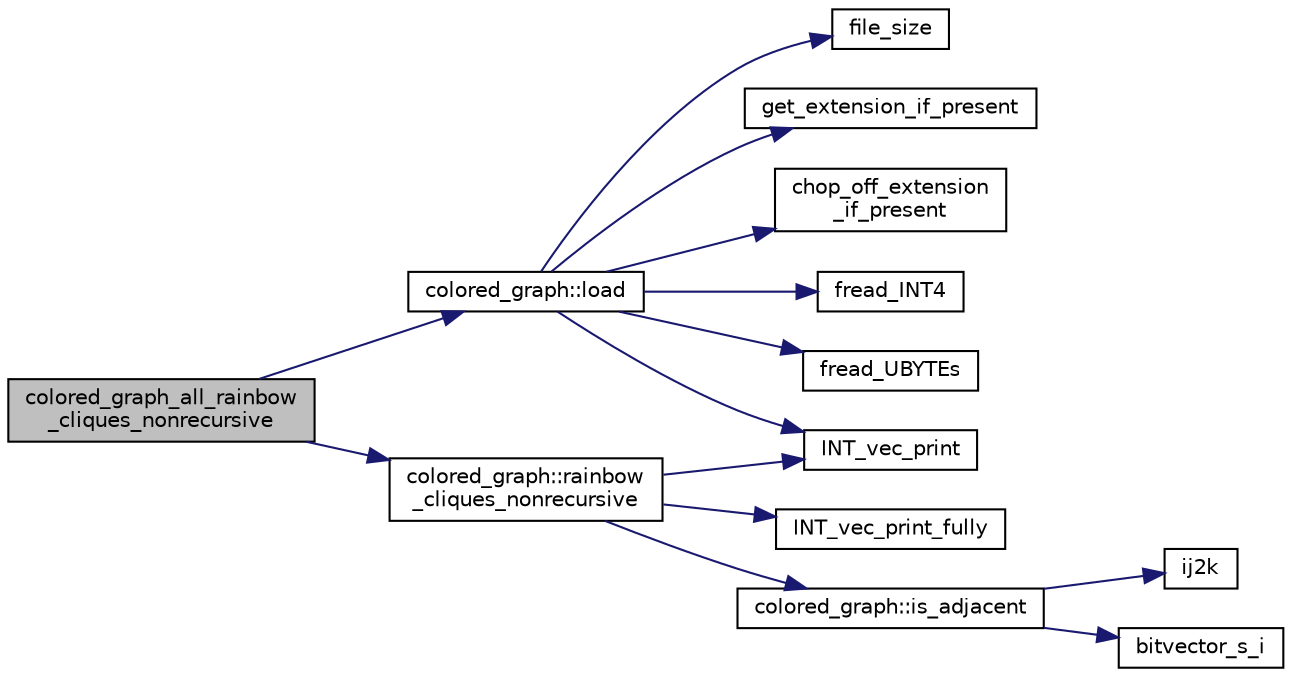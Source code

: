 digraph "colored_graph_all_rainbow_cliques_nonrecursive"
{
  edge [fontname="Helvetica",fontsize="10",labelfontname="Helvetica",labelfontsize="10"];
  node [fontname="Helvetica",fontsize="10",shape=record];
  rankdir="LR";
  Node56 [label="colored_graph_all_rainbow\l_cliques_nonrecursive",height=0.2,width=0.4,color="black", fillcolor="grey75", style="filled", fontcolor="black"];
  Node56 -> Node57 [color="midnightblue",fontsize="10",style="solid",fontname="Helvetica"];
  Node57 [label="colored_graph::load",height=0.2,width=0.4,color="black", fillcolor="white", style="filled",URL="$dc/de2/classcolored__graph.html#aa777bb4ea083ac13058d746d63c7f128"];
  Node57 -> Node58 [color="midnightblue",fontsize="10",style="solid",fontname="Helvetica"];
  Node58 [label="file_size",height=0.2,width=0.4,color="black", fillcolor="white", style="filled",URL="$df/dbf/sajeeb_8_c.html#a5c37cf5785204b6e9adf647dc14d0e50"];
  Node57 -> Node59 [color="midnightblue",fontsize="10",style="solid",fontname="Helvetica"];
  Node59 [label="get_extension_if_present",height=0.2,width=0.4,color="black", fillcolor="white", style="filled",URL="$df/dbf/sajeeb_8_c.html#a737197cad3c39e9690cbc9931edcba6b"];
  Node57 -> Node60 [color="midnightblue",fontsize="10",style="solid",fontname="Helvetica"];
  Node60 [label="chop_off_extension\l_if_present",height=0.2,width=0.4,color="black", fillcolor="white", style="filled",URL="$df/dbf/sajeeb_8_c.html#a9ca43842b56cb96c492a4b2d285a6864"];
  Node57 -> Node61 [color="midnightblue",fontsize="10",style="solid",fontname="Helvetica"];
  Node61 [label="fread_INT4",height=0.2,width=0.4,color="black", fillcolor="white", style="filled",URL="$df/dbf/sajeeb_8_c.html#a885df02c08251c103e985ef1d7159014"];
  Node57 -> Node62 [color="midnightblue",fontsize="10",style="solid",fontname="Helvetica"];
  Node62 [label="INT_vec_print",height=0.2,width=0.4,color="black", fillcolor="white", style="filled",URL="$df/dbf/sajeeb_8_c.html#a79a5901af0b47dd0d694109543c027fe"];
  Node57 -> Node63 [color="midnightblue",fontsize="10",style="solid",fontname="Helvetica"];
  Node63 [label="fread_UBYTEs",height=0.2,width=0.4,color="black", fillcolor="white", style="filled",URL="$df/dbf/sajeeb_8_c.html#ae19b6716e6272928adcd469b05632bdb"];
  Node56 -> Node64 [color="midnightblue",fontsize="10",style="solid",fontname="Helvetica"];
  Node64 [label="colored_graph::rainbow\l_cliques_nonrecursive",height=0.2,width=0.4,color="black", fillcolor="white", style="filled",URL="$dc/de2/classcolored__graph.html#a5d74cba02be84471c6851912b0e2b49f"];
  Node64 -> Node62 [color="midnightblue",fontsize="10",style="solid",fontname="Helvetica"];
  Node64 -> Node65 [color="midnightblue",fontsize="10",style="solid",fontname="Helvetica"];
  Node65 [label="INT_vec_print_fully",height=0.2,width=0.4,color="black", fillcolor="white", style="filled",URL="$df/dbf/sajeeb_8_c.html#aff2e5a86c89315b7cec22a5a77f94a25"];
  Node64 -> Node66 [color="midnightblue",fontsize="10",style="solid",fontname="Helvetica"];
  Node66 [label="colored_graph::is_adjacent",height=0.2,width=0.4,color="black", fillcolor="white", style="filled",URL="$dc/de2/classcolored__graph.html#ac13cc7a798c3ee11bef01f01c8eab061"];
  Node66 -> Node67 [color="midnightblue",fontsize="10",style="solid",fontname="Helvetica"];
  Node67 [label="ij2k",height=0.2,width=0.4,color="black", fillcolor="white", style="filled",URL="$df/dbf/sajeeb_8_c.html#a68a0fe85ad4b80a9220cb33f9c4c0042"];
  Node66 -> Node68 [color="midnightblue",fontsize="10",style="solid",fontname="Helvetica"];
  Node68 [label="bitvector_s_i",height=0.2,width=0.4,color="black", fillcolor="white", style="filled",URL="$df/dbf/sajeeb_8_c.html#ac0135a3681a44df3fe7af1545676fbe2"];
}
